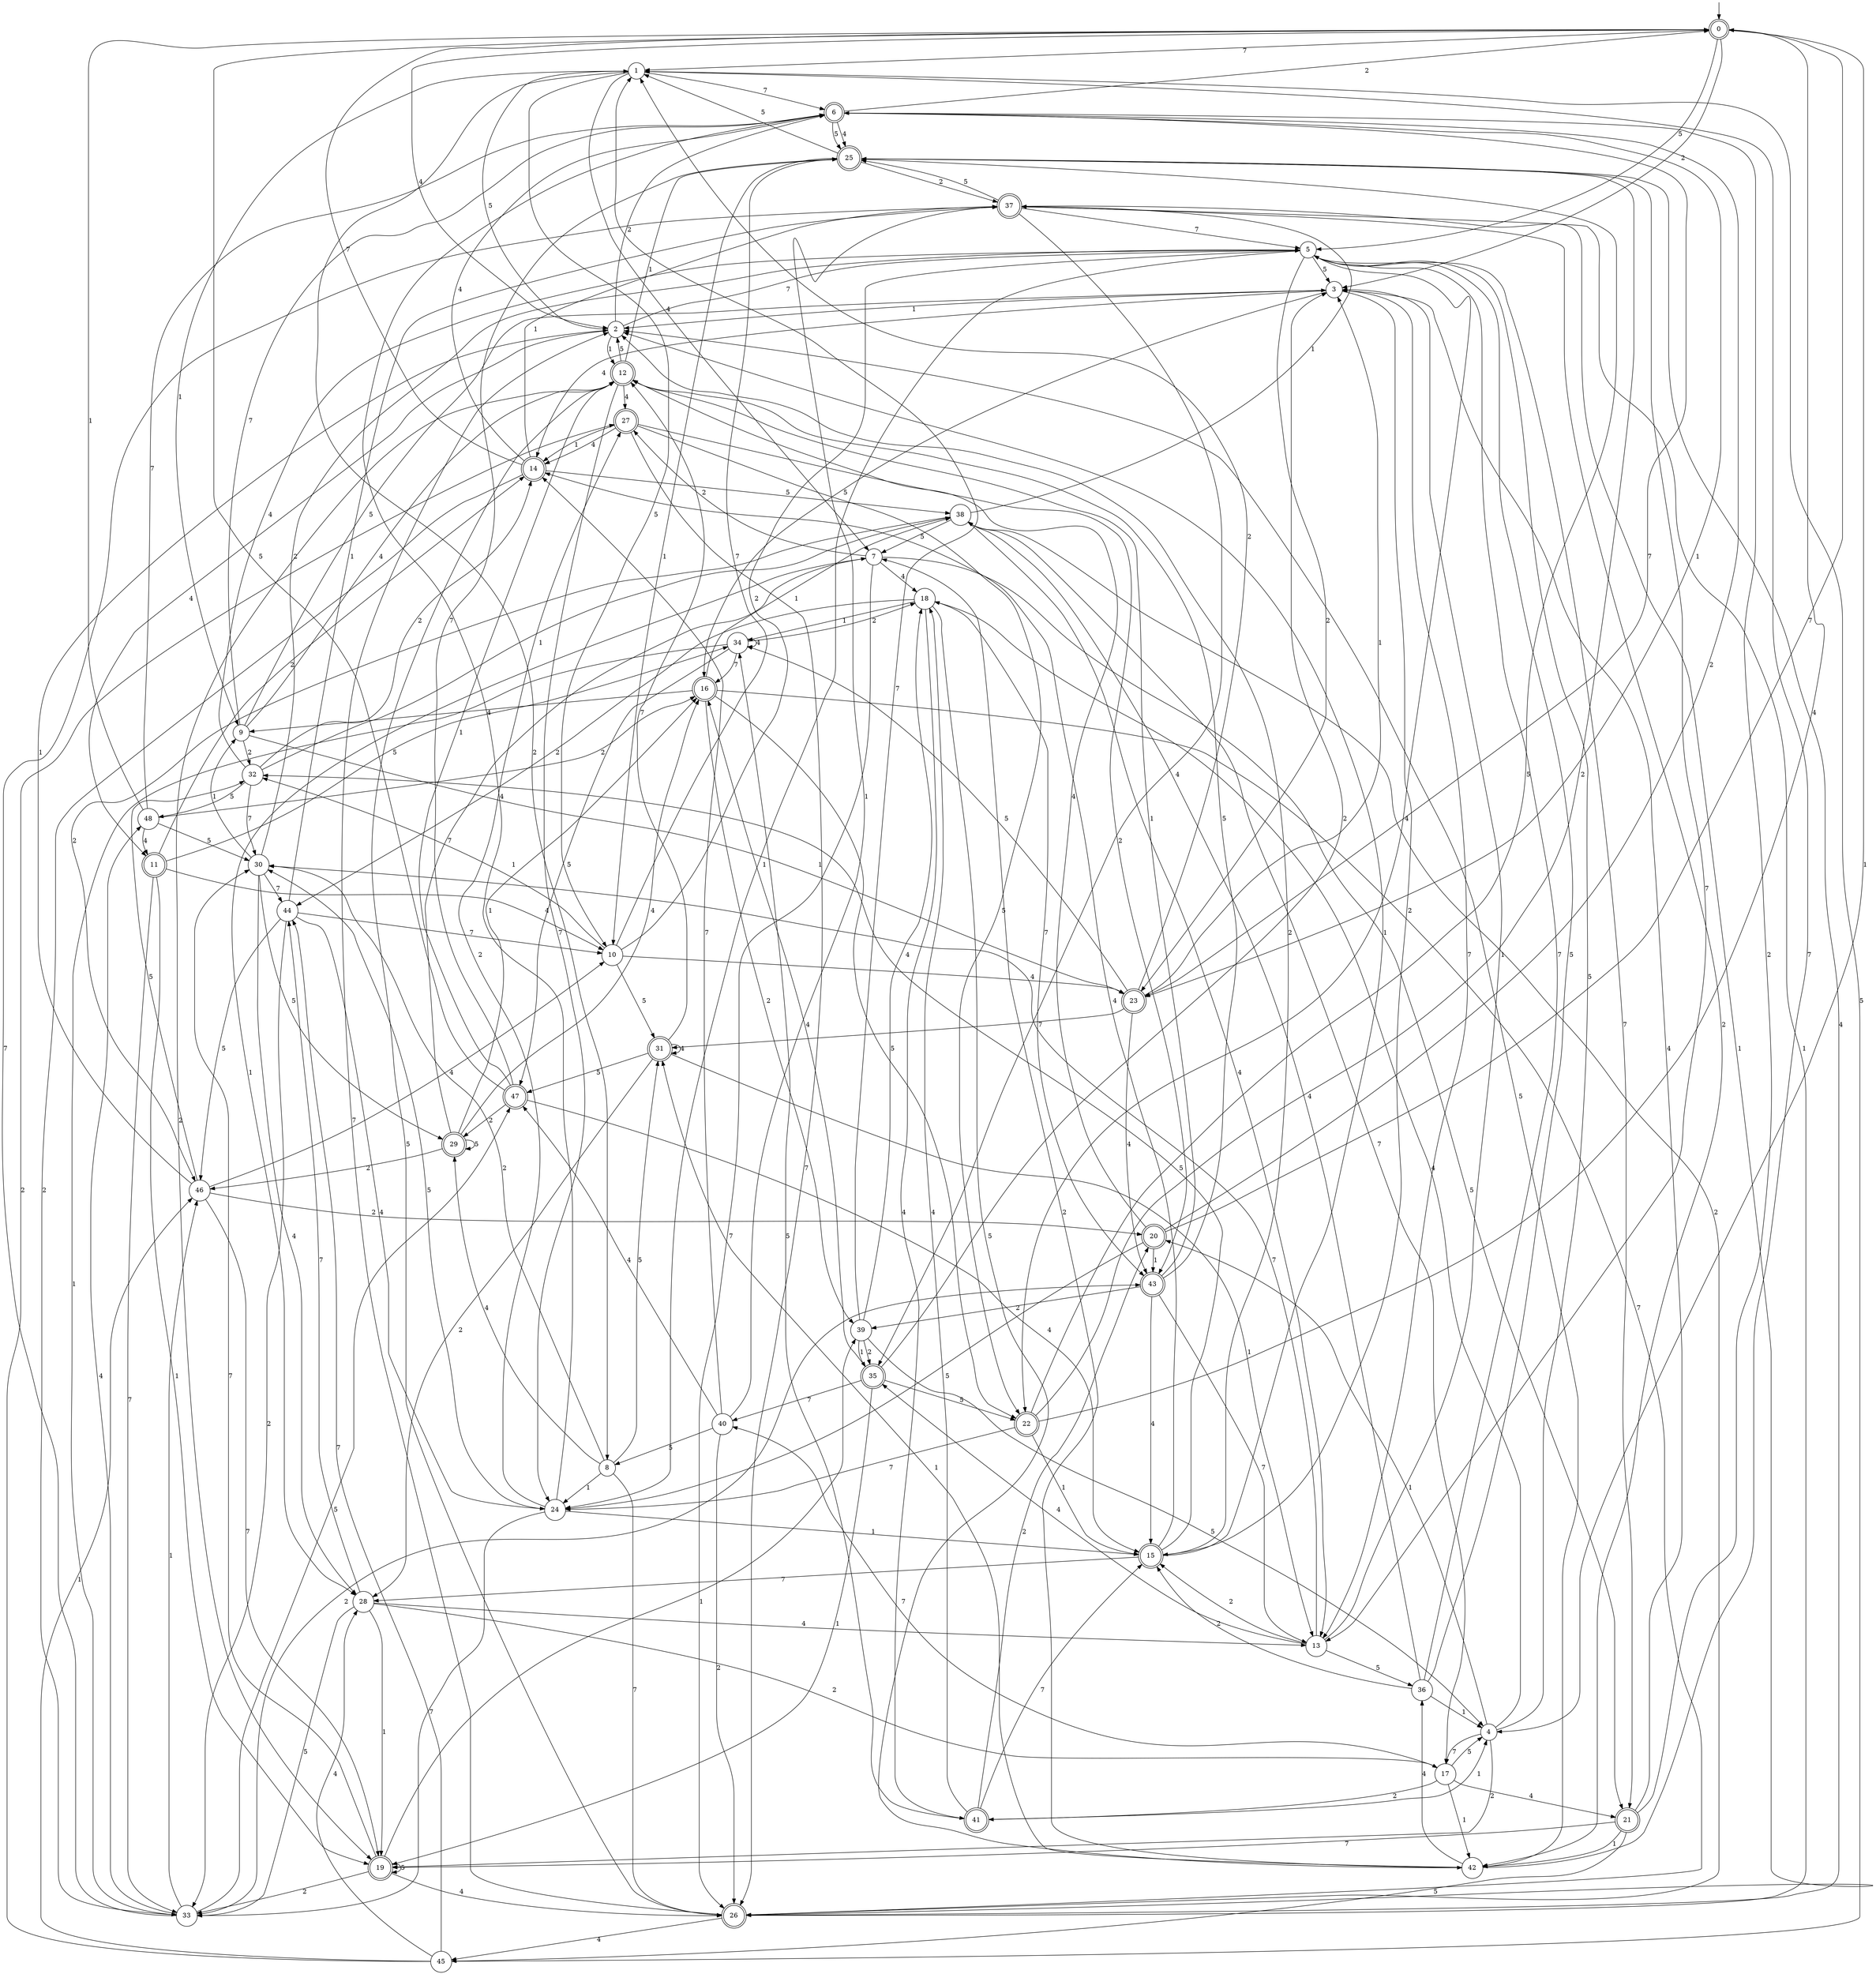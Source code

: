 digraph g {

	s0 [shape="doublecircle" label="0"];
	s1 [shape="circle" label="1"];
	s2 [shape="circle" label="2"];
	s3 [shape="circle" label="3"];
	s4 [shape="circle" label="4"];
	s5 [shape="circle" label="5"];
	s6 [shape="doublecircle" label="6"];
	s7 [shape="circle" label="7"];
	s8 [shape="circle" label="8"];
	s9 [shape="circle" label="9"];
	s10 [shape="circle" label="10"];
	s11 [shape="doublecircle" label="11"];
	s12 [shape="doublecircle" label="12"];
	s13 [shape="circle" label="13"];
	s14 [shape="doublecircle" label="14"];
	s15 [shape="doublecircle" label="15"];
	s16 [shape="doublecircle" label="16"];
	s17 [shape="circle" label="17"];
	s18 [shape="circle" label="18"];
	s19 [shape="doublecircle" label="19"];
	s20 [shape="doublecircle" label="20"];
	s21 [shape="doublecircle" label="21"];
	s22 [shape="doublecircle" label="22"];
	s23 [shape="doublecircle" label="23"];
	s24 [shape="circle" label="24"];
	s25 [shape="doublecircle" label="25"];
	s26 [shape="doublecircle" label="26"];
	s27 [shape="doublecircle" label="27"];
	s28 [shape="circle" label="28"];
	s29 [shape="doublecircle" label="29"];
	s30 [shape="circle" label="30"];
	s31 [shape="doublecircle" label="31"];
	s32 [shape="circle" label="32"];
	s33 [shape="circle" label="33"];
	s34 [shape="circle" label="34"];
	s35 [shape="doublecircle" label="35"];
	s36 [shape="circle" label="36"];
	s37 [shape="doublecircle" label="37"];
	s38 [shape="circle" label="38"];
	s39 [shape="circle" label="39"];
	s40 [shape="circle" label="40"];
	s41 [shape="doublecircle" label="41"];
	s42 [shape="circle" label="42"];
	s43 [shape="doublecircle" label="43"];
	s44 [shape="circle" label="44"];
	s45 [shape="circle" label="45"];
	s46 [shape="circle" label="46"];
	s47 [shape="doublecircle" label="47"];
	s48 [shape="circle" label="48"];
	s0 -> s1 [label="7"];
	s0 -> s2 [label="4"];
	s0 -> s3 [label="2"];
	s0 -> s4 [label="1"];
	s0 -> s5 [label="5"];
	s1 -> s6 [label="7"];
	s1 -> s7 [label="4"];
	s1 -> s8 [label="2"];
	s1 -> s9 [label="1"];
	s1 -> s10 [label="5"];
	s2 -> s5 [label="7"];
	s2 -> s11 [label="4"];
	s2 -> s6 [label="2"];
	s2 -> s12 [label="1"];
	s2 -> s1 [label="5"];
	s3 -> s13 [label="7"];
	s3 -> s14 [label="4"];
	s3 -> s15 [label="2"];
	s3 -> s2 [label="1"];
	s3 -> s16 [label="5"];
	s4 -> s17 [label="7"];
	s4 -> s18 [label="4"];
	s4 -> s19 [label="2"];
	s4 -> s20 [label="1"];
	s4 -> s5 [label="5"];
	s5 -> s21 [label="7"];
	s5 -> s22 [label="4"];
	s5 -> s23 [label="2"];
	s5 -> s24 [label="1"];
	s5 -> s3 [label="5"];
	s6 -> s23 [label="7"];
	s6 -> s25 [label="4"];
	s6 -> s0 [label="2"];
	s6 -> s23 [label="1"];
	s6 -> s25 [label="5"];
	s7 -> s26 [label="7"];
	s7 -> s18 [label="4"];
	s7 -> s27 [label="2"];
	s7 -> s28 [label="1"];
	s7 -> s21 [label="5"];
	s8 -> s26 [label="7"];
	s8 -> s29 [label="4"];
	s8 -> s30 [label="2"];
	s8 -> s24 [label="1"];
	s8 -> s31 [label="5"];
	s9 -> s6 [label="7"];
	s9 -> s12 [label="4"];
	s9 -> s32 [label="2"];
	s9 -> s23 [label="1"];
	s9 -> s3 [label="5"];
	s10 -> s25 [label="7"];
	s10 -> s23 [label="4"];
	s10 -> s5 [label="2"];
	s10 -> s32 [label="1"];
	s10 -> s31 [label="5"];
	s11 -> s33 [label="7"];
	s11 -> s10 [label="4"];
	s11 -> s14 [label="2"];
	s11 -> s19 [label="1"];
	s11 -> s34 [label="5"];
	s12 -> s24 [label="7"];
	s12 -> s27 [label="4"];
	s12 -> s19 [label="2"];
	s12 -> s25 [label="1"];
	s12 -> s2 [label="5"];
	s13 -> s30 [label="7"];
	s13 -> s35 [label="4"];
	s13 -> s15 [label="2"];
	s13 -> s3 [label="1"];
	s13 -> s36 [label="5"];
	s14 -> s0 [label="7"];
	s14 -> s6 [label="4"];
	s14 -> s33 [label="2"];
	s14 -> s37 [label="1"];
	s14 -> s38 [label="5"];
	s15 -> s28 [label="7"];
	s15 -> s14 [label="4"];
	s15 -> s2 [label="2"];
	s15 -> s2 [label="1"];
	s15 -> s32 [label="5"];
	s16 -> s26 [label="7"];
	s16 -> s9 [label="4"];
	s16 -> s39 [label="2"];
	s16 -> s38 [label="1"];
	s16 -> s22 [label="5"];
	s17 -> s40 [label="7"];
	s17 -> s21 [label="4"];
	s17 -> s41 [label="2"];
	s17 -> s42 [label="1"];
	s17 -> s4 [label="5"];
	s18 -> s43 [label="7"];
	s18 -> s41 [label="4"];
	s18 -> s44 [label="2"];
	s18 -> s34 [label="1"];
	s18 -> s42 [label="5"];
	s19 -> s30 [label="7"];
	s19 -> s26 [label="4"];
	s19 -> s33 [label="2"];
	s19 -> s39 [label="1"];
	s19 -> s19 [label="5"];
	s20 -> s0 [label="7"];
	s20 -> s12 [label="4"];
	s20 -> s6 [label="2"];
	s20 -> s43 [label="1"];
	s20 -> s24 [label="5"];
	s21 -> s19 [label="7"];
	s21 -> s3 [label="4"];
	s21 -> s6 [label="2"];
	s21 -> s42 [label="1"];
	s21 -> s45 [label="5"];
	s22 -> s24 [label="7"];
	s22 -> s0 [label="4"];
	s22 -> s25 [label="2"];
	s22 -> s15 [label="1"];
	s22 -> s25 [label="5"];
	s23 -> s31 [label="7"];
	s23 -> s43 [label="4"];
	s23 -> s1 [label="2"];
	s23 -> s3 [label="1"];
	s23 -> s34 [label="5"];
	s24 -> s33 [label="7"];
	s24 -> s6 [label="4"];
	s24 -> s27 [label="2"];
	s24 -> s15 [label="1"];
	s24 -> s30 [label="5"];
	s25 -> s13 [label="7"];
	s25 -> s26 [label="4"];
	s25 -> s37 [label="2"];
	s25 -> s10 [label="1"];
	s25 -> s1 [label="5"];
	s26 -> s2 [label="7"];
	s26 -> s45 [label="4"];
	s26 -> s38 [label="2"];
	s26 -> s37 [label="1"];
	s26 -> s12 [label="5"];
	s27 -> s26 [label="7"];
	s27 -> s14 [label="4"];
	s27 -> s43 [label="2"];
	s27 -> s14 [label="1"];
	s27 -> s22 [label="5"];
	s28 -> s44 [label="7"];
	s28 -> s13 [label="4"];
	s28 -> s17 [label="2"];
	s28 -> s19 [label="1"];
	s28 -> s33 [label="5"];
	s29 -> s7 [label="7"];
	s29 -> s16 [label="4"];
	s29 -> s46 [label="2"];
	s29 -> s16 [label="1"];
	s29 -> s29 [label="5"];
	s30 -> s44 [label="7"];
	s30 -> s28 [label="4"];
	s30 -> s5 [label="2"];
	s30 -> s9 [label="1"];
	s30 -> s29 [label="5"];
	s31 -> s12 [label="7"];
	s31 -> s31 [label="4"];
	s31 -> s28 [label="2"];
	s31 -> s13 [label="1"];
	s31 -> s47 [label="5"];
	s32 -> s30 [label="7"];
	s32 -> s5 [label="4"];
	s32 -> s14 [label="2"];
	s32 -> s38 [label="1"];
	s32 -> s48 [label="5"];
	s33 -> s37 [label="7"];
	s33 -> s48 [label="4"];
	s33 -> s43 [label="2"];
	s33 -> s46 [label="1"];
	s33 -> s47 [label="5"];
	s34 -> s16 [label="7"];
	s34 -> s34 [label="4"];
	s34 -> s18 [label="2"];
	s34 -> s33 [label="1"];
	s34 -> s47 [label="5"];
	s35 -> s40 [label="7"];
	s35 -> s16 [label="4"];
	s35 -> s3 [label="2"];
	s35 -> s19 [label="1"];
	s35 -> s22 [label="5"];
	s36 -> s5 [label="7"];
	s36 -> s38 [label="4"];
	s36 -> s15 [label="2"];
	s36 -> s4 [label="1"];
	s36 -> s5 [label="5"];
	s37 -> s5 [label="7"];
	s37 -> s35 [label="4"];
	s37 -> s42 [label="2"];
	s37 -> s26 [label="1"];
	s37 -> s25 [label="5"];
	s38 -> s17 [label="7"];
	s38 -> s13 [label="4"];
	s38 -> s46 [label="2"];
	s38 -> s37 [label="1"];
	s38 -> s7 [label="5"];
	s39 -> s1 [label="7"];
	s39 -> s18 [label="4"];
	s39 -> s35 [label="2"];
	s39 -> s35 [label="1"];
	s39 -> s4 [label="5"];
	s40 -> s14 [label="7"];
	s40 -> s47 [label="4"];
	s40 -> s26 [label="2"];
	s40 -> s37 [label="1"];
	s40 -> s8 [label="5"];
	s41 -> s15 [label="7"];
	s41 -> s18 [label="4"];
	s41 -> s20 [label="2"];
	s41 -> s4 [label="1"];
	s41 -> s34 [label="5"];
	s42 -> s1 [label="7"];
	s42 -> s36 [label="4"];
	s42 -> s7 [label="2"];
	s42 -> s31 [label="1"];
	s42 -> s2 [label="5"];
	s43 -> s13 [label="7"];
	s43 -> s15 [label="4"];
	s43 -> s39 [label="2"];
	s43 -> s12 [label="1"];
	s43 -> s12 [label="5"];
	s44 -> s10 [label="7"];
	s44 -> s24 [label="4"];
	s44 -> s33 [label="2"];
	s44 -> s37 [label="1"];
	s44 -> s46 [label="5"];
	s45 -> s44 [label="7"];
	s45 -> s28 [label="4"];
	s45 -> s27 [label="2"];
	s45 -> s46 [label="1"];
	s45 -> s1 [label="5"];
	s46 -> s19 [label="7"];
	s46 -> s10 [label="4"];
	s46 -> s20 [label="2"];
	s46 -> s2 [label="1"];
	s46 -> s32 [label="5"];
	s47 -> s25 [label="7"];
	s47 -> s15 [label="4"];
	s47 -> s29 [label="2"];
	s47 -> s12 [label="1"];
	s47 -> s0 [label="5"];
	s48 -> s6 [label="7"];
	s48 -> s11 [label="4"];
	s48 -> s16 [label="2"];
	s48 -> s0 [label="1"];
	s48 -> s30 [label="5"];

__start0 [label="" shape="none" width="0" height="0"];
__start0 -> s0;

}
